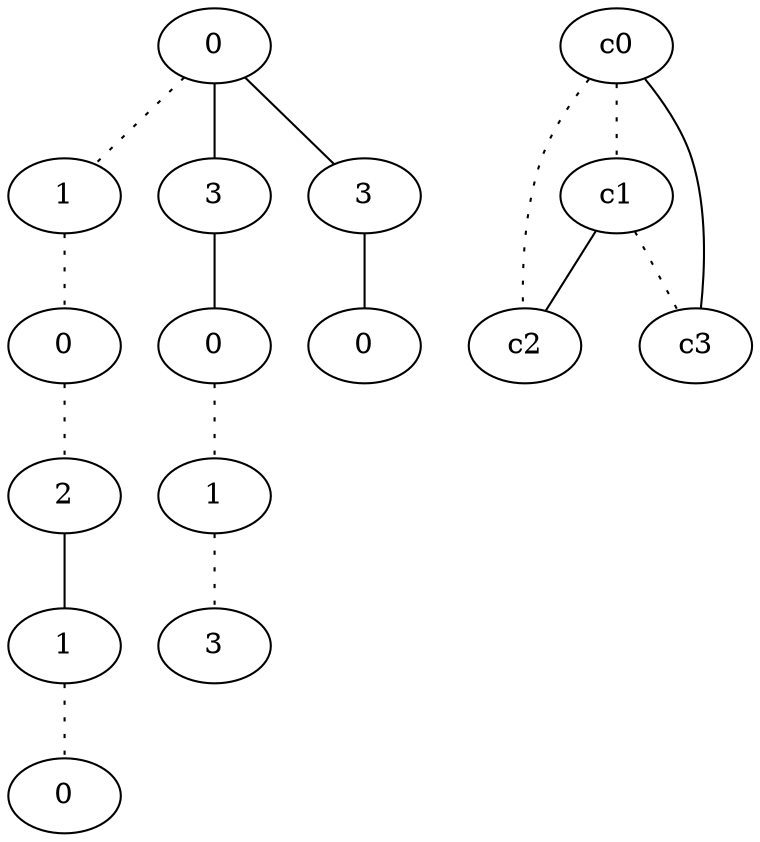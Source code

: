 graph {
a0[label=0];
a1[label=1];
a2[label=0];
a3[label=2];
a4[label=1];
a5[label=0];
a6[label=3];
a7[label=0];
a8[label=1];
a9[label=3];
a10[label=3];
a11[label=0];
a0 -- a1 [style=dotted];
a0 -- a6;
a0 -- a10;
a1 -- a2 [style=dotted];
a2 -- a3 [style=dotted];
a3 -- a4;
a4 -- a5 [style=dotted];
a6 -- a7;
a7 -- a8 [style=dotted];
a8 -- a9 [style=dotted];
a10 -- a11;
c0 -- c1 [style=dotted];
c0 -- c2 [style=dotted];
c0 -- c3;
c1 -- c2;
c1 -- c3 [style=dotted];
}
